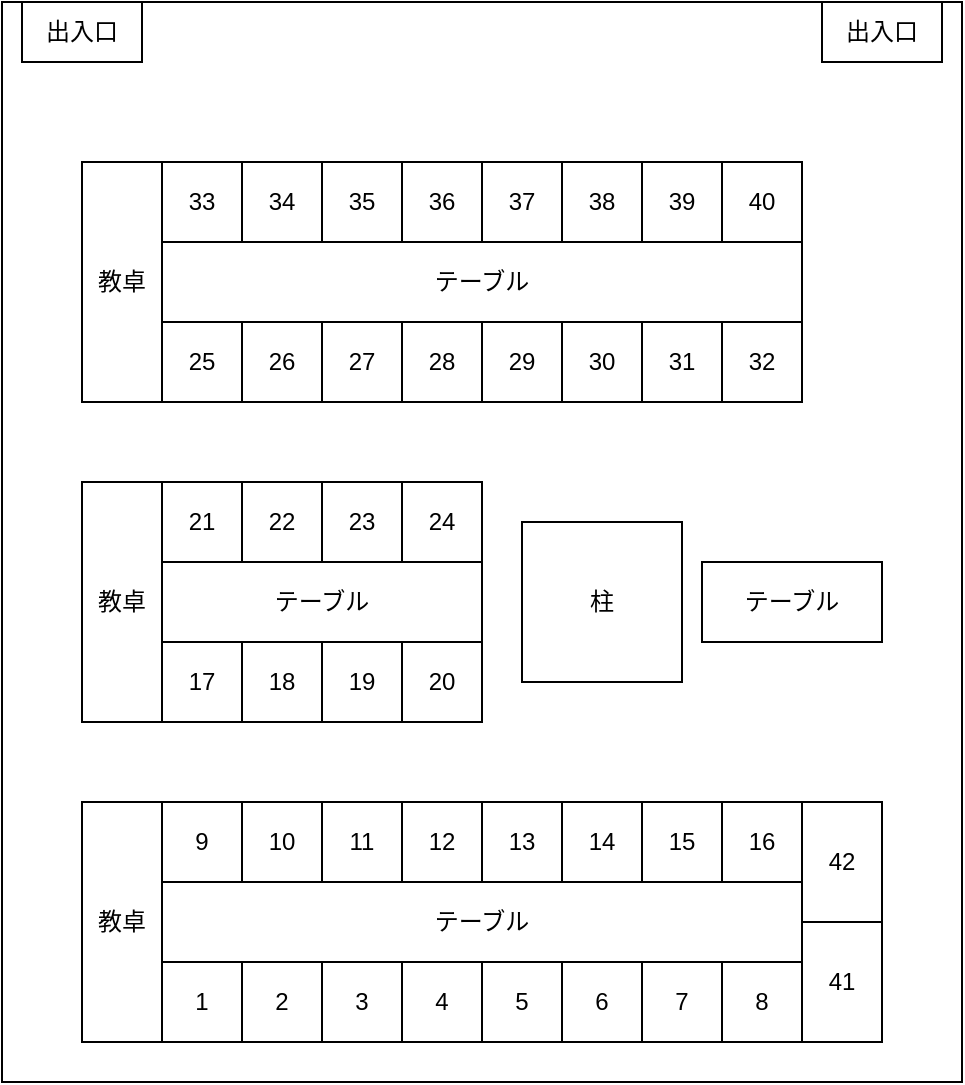 <mxfile>
    <diagram id="u_1OhojnDqp91_Aj7S2e" name="ページ1">
        <mxGraphModel dx="1214" dy="1074" grid="1" gridSize="10" guides="1" tooltips="1" connect="1" arrows="1" fold="1" page="1" pageScale="1" pageWidth="850" pageHeight="1400" math="0" shadow="0">
            <root>
                <mxCell id="0"/>
                <mxCell id="1" parent="0"/>
                <mxCell id="57" value="" style="rounded=0;whiteSpace=wrap;html=1;" vertex="1" parent="1">
                    <mxGeometry x="40" y="90" width="480" height="540" as="geometry"/>
                </mxCell>
                <mxCell id="2" value="教卓" style="rounded=0;whiteSpace=wrap;html=1;direction=south;" parent="1" vertex="1">
                    <mxGeometry x="80" y="170" width="40" height="120" as="geometry"/>
                </mxCell>
                <mxCell id="3" value="教卓" style="rounded=0;whiteSpace=wrap;html=1;direction=south;" parent="1" vertex="1">
                    <mxGeometry x="80" y="330" width="40" height="120" as="geometry"/>
                </mxCell>
                <mxCell id="4" value="教卓" style="rounded=0;whiteSpace=wrap;html=1;direction=south;" parent="1" vertex="1">
                    <mxGeometry x="80" y="490" width="40" height="120" as="geometry"/>
                </mxCell>
                <mxCell id="5" value="テーブル" style="rounded=0;whiteSpace=wrap;html=1;horizontal=1;direction=south;" parent="1" vertex="1">
                    <mxGeometry x="120" y="530" width="320" height="40" as="geometry"/>
                </mxCell>
                <mxCell id="6" value="41&lt;span style=&quot;color: rgba(0, 0, 0, 0); font-family: monospace; font-size: 0px; text-align: start;&quot;&gt;%3CmxGraphModel%3E%3Croot%3E%3CmxCell%20id%3D%220%22%2F%3E%3CmxCell%20id%3D%221%22%20parent%3D%220%22%2F%3E%3CmxCell%20id%3D%222%22%20value%3D%22%E6%95%99%E5%8D%93%22%20style%3D%22rounded%3D0%3BwhiteSpace%3Dwrap%3Bhtml%3D1%3B%22%20vertex%3D%221%22%20parent%3D%221%22%3E%3CmxGeometry%20x%3D%22120%22%20y%3D%2280%22%20width%3D%22120%22%20height%3D%2240%22%20as%3D%22geometry%22%2F%3E%3C%2FmxCell%3E%3C%2Froot%3E%3C%2FmxGraphModel%3E&lt;/span&gt;" style="rounded=0;whiteSpace=wrap;html=1;direction=south;" parent="1" vertex="1">
                    <mxGeometry x="440" y="550" width="40" height="60" as="geometry"/>
                </mxCell>
                <mxCell id="7" value="42" style="rounded=0;whiteSpace=wrap;html=1;direction=south;" parent="1" vertex="1">
                    <mxGeometry x="440" y="490" width="40" height="60" as="geometry"/>
                </mxCell>
                <mxCell id="8" value="1" style="rounded=0;whiteSpace=wrap;html=1;direction=south;" parent="1" vertex="1">
                    <mxGeometry x="120" y="570" width="40" height="40" as="geometry"/>
                </mxCell>
                <mxCell id="9" value="2" style="rounded=0;whiteSpace=wrap;html=1;direction=south;" parent="1" vertex="1">
                    <mxGeometry x="160" y="570" width="40" height="40" as="geometry"/>
                </mxCell>
                <mxCell id="10" value="3" style="rounded=0;whiteSpace=wrap;html=1;direction=south;" parent="1" vertex="1">
                    <mxGeometry x="200" y="570" width="40" height="40" as="geometry"/>
                </mxCell>
                <mxCell id="11" value="4" style="rounded=0;whiteSpace=wrap;html=1;direction=south;" parent="1" vertex="1">
                    <mxGeometry x="240" y="570" width="40" height="40" as="geometry"/>
                </mxCell>
                <mxCell id="12" value="5" style="rounded=0;whiteSpace=wrap;html=1;direction=south;" parent="1" vertex="1">
                    <mxGeometry x="280" y="570" width="40" height="40" as="geometry"/>
                </mxCell>
                <mxCell id="13" value="6" style="rounded=0;whiteSpace=wrap;html=1;direction=south;" parent="1" vertex="1">
                    <mxGeometry x="320" y="570" width="40" height="40" as="geometry"/>
                </mxCell>
                <mxCell id="14" value="7" style="rounded=0;whiteSpace=wrap;html=1;direction=south;" parent="1" vertex="1">
                    <mxGeometry x="360" y="570" width="40" height="40" as="geometry"/>
                </mxCell>
                <mxCell id="15" value="8" style="rounded=0;whiteSpace=wrap;html=1;direction=south;" parent="1" vertex="1">
                    <mxGeometry x="400" y="570" width="40" height="40" as="geometry"/>
                </mxCell>
                <mxCell id="17" value="9" style="rounded=0;whiteSpace=wrap;html=1;direction=south;" parent="1" vertex="1">
                    <mxGeometry x="120" y="490" width="40" height="40" as="geometry"/>
                </mxCell>
                <mxCell id="18" value="10" style="rounded=0;whiteSpace=wrap;html=1;direction=south;" parent="1" vertex="1">
                    <mxGeometry x="160" y="490" width="40" height="40" as="geometry"/>
                </mxCell>
                <mxCell id="19" value="11" style="rounded=0;whiteSpace=wrap;html=1;direction=south;" parent="1" vertex="1">
                    <mxGeometry x="200" y="490" width="40" height="40" as="geometry"/>
                </mxCell>
                <mxCell id="20" value="12" style="rounded=0;whiteSpace=wrap;html=1;direction=south;" parent="1" vertex="1">
                    <mxGeometry x="240" y="490" width="40" height="40" as="geometry"/>
                </mxCell>
                <mxCell id="21" value="13" style="rounded=0;whiteSpace=wrap;html=1;direction=south;" parent="1" vertex="1">
                    <mxGeometry x="280" y="490" width="40" height="40" as="geometry"/>
                </mxCell>
                <mxCell id="22" value="14" style="rounded=0;whiteSpace=wrap;html=1;direction=south;" parent="1" vertex="1">
                    <mxGeometry x="320" y="490" width="40" height="40" as="geometry"/>
                </mxCell>
                <mxCell id="23" value="15" style="rounded=0;whiteSpace=wrap;html=1;direction=south;" parent="1" vertex="1">
                    <mxGeometry x="360" y="490" width="40" height="40" as="geometry"/>
                </mxCell>
                <mxCell id="24" value="16" style="rounded=0;whiteSpace=wrap;html=1;direction=south;" parent="1" vertex="1">
                    <mxGeometry x="400" y="490" width="40" height="40" as="geometry"/>
                </mxCell>
                <mxCell id="25" value="17" style="rounded=0;whiteSpace=wrap;html=1;direction=south;" parent="1" vertex="1">
                    <mxGeometry x="120" y="410" width="40" height="40" as="geometry"/>
                </mxCell>
                <mxCell id="26" value="18" style="rounded=0;whiteSpace=wrap;html=1;direction=south;" parent="1" vertex="1">
                    <mxGeometry x="160" y="410" width="40" height="40" as="geometry"/>
                </mxCell>
                <mxCell id="27" value="19" style="rounded=0;whiteSpace=wrap;html=1;direction=south;" parent="1" vertex="1">
                    <mxGeometry x="200" y="410" width="40" height="40" as="geometry"/>
                </mxCell>
                <mxCell id="28" value="20" style="rounded=0;whiteSpace=wrap;html=1;direction=south;" parent="1" vertex="1">
                    <mxGeometry x="240" y="410" width="40" height="40" as="geometry"/>
                </mxCell>
                <mxCell id="29" value="21" style="rounded=0;whiteSpace=wrap;html=1;direction=south;" parent="1" vertex="1">
                    <mxGeometry x="120" y="330" width="40" height="40" as="geometry"/>
                </mxCell>
                <mxCell id="30" value="22" style="rounded=0;whiteSpace=wrap;html=1;direction=south;" parent="1" vertex="1">
                    <mxGeometry x="160" y="330" width="40" height="40" as="geometry"/>
                </mxCell>
                <mxCell id="31" value="23" style="rounded=0;whiteSpace=wrap;html=1;direction=south;" parent="1" vertex="1">
                    <mxGeometry x="200" y="330" width="40" height="40" as="geometry"/>
                </mxCell>
                <mxCell id="32" value="24" style="rounded=0;whiteSpace=wrap;html=1;direction=south;" parent="1" vertex="1">
                    <mxGeometry x="240" y="330" width="40" height="40" as="geometry"/>
                </mxCell>
                <mxCell id="33" value="テーブル" style="rounded=0;whiteSpace=wrap;html=1;horizontal=1;direction=south;" parent="1" vertex="1">
                    <mxGeometry x="120" y="370" width="160" height="40" as="geometry"/>
                </mxCell>
                <mxCell id="34" value="テーブル" style="rounded=0;whiteSpace=wrap;html=1;horizontal=1;direction=south;" parent="1" vertex="1">
                    <mxGeometry x="120" y="210" width="320" height="40" as="geometry"/>
                </mxCell>
                <mxCell id="35" value="25" style="rounded=0;whiteSpace=wrap;html=1;direction=south;" parent="1" vertex="1">
                    <mxGeometry x="120" y="250" width="40" height="40" as="geometry"/>
                </mxCell>
                <mxCell id="36" value="26" style="rounded=0;whiteSpace=wrap;html=1;direction=south;" parent="1" vertex="1">
                    <mxGeometry x="160" y="250" width="40" height="40" as="geometry"/>
                </mxCell>
                <mxCell id="37" value="27" style="rounded=0;whiteSpace=wrap;html=1;direction=south;" parent="1" vertex="1">
                    <mxGeometry x="200" y="250" width="40" height="40" as="geometry"/>
                </mxCell>
                <mxCell id="38" value="28" style="rounded=0;whiteSpace=wrap;html=1;direction=south;" parent="1" vertex="1">
                    <mxGeometry x="240" y="250" width="40" height="40" as="geometry"/>
                </mxCell>
                <mxCell id="39" value="29" style="rounded=0;whiteSpace=wrap;html=1;direction=south;" parent="1" vertex="1">
                    <mxGeometry x="280" y="250" width="40" height="40" as="geometry"/>
                </mxCell>
                <mxCell id="40" value="30" style="rounded=0;whiteSpace=wrap;html=1;direction=south;" parent="1" vertex="1">
                    <mxGeometry x="320" y="250" width="40" height="40" as="geometry"/>
                </mxCell>
                <mxCell id="41" value="31" style="rounded=0;whiteSpace=wrap;html=1;direction=south;" parent="1" vertex="1">
                    <mxGeometry x="360" y="250" width="40" height="40" as="geometry"/>
                </mxCell>
                <mxCell id="42" value="32" style="rounded=0;whiteSpace=wrap;html=1;direction=south;" parent="1" vertex="1">
                    <mxGeometry x="400" y="250" width="40" height="40" as="geometry"/>
                </mxCell>
                <mxCell id="43" value="33" style="rounded=0;whiteSpace=wrap;html=1;direction=south;" parent="1" vertex="1">
                    <mxGeometry x="120" y="170" width="40" height="40" as="geometry"/>
                </mxCell>
                <mxCell id="44" value="34" style="rounded=0;whiteSpace=wrap;html=1;direction=south;" parent="1" vertex="1">
                    <mxGeometry x="160" y="170" width="40" height="40" as="geometry"/>
                </mxCell>
                <mxCell id="45" value="35" style="rounded=0;whiteSpace=wrap;html=1;direction=south;" parent="1" vertex="1">
                    <mxGeometry x="200" y="170" width="40" height="40" as="geometry"/>
                </mxCell>
                <mxCell id="46" value="36" style="rounded=0;whiteSpace=wrap;html=1;direction=south;" parent="1" vertex="1">
                    <mxGeometry x="240" y="170" width="40" height="40" as="geometry"/>
                </mxCell>
                <mxCell id="47" value="37" style="rounded=0;whiteSpace=wrap;html=1;direction=south;" parent="1" vertex="1">
                    <mxGeometry x="280" y="170" width="40" height="40" as="geometry"/>
                </mxCell>
                <mxCell id="48" value="38" style="rounded=0;whiteSpace=wrap;html=1;direction=south;" parent="1" vertex="1">
                    <mxGeometry x="320" y="170" width="40" height="40" as="geometry"/>
                </mxCell>
                <mxCell id="49" value="39" style="rounded=0;whiteSpace=wrap;html=1;direction=south;" parent="1" vertex="1">
                    <mxGeometry x="360" y="170" width="40" height="40" as="geometry"/>
                </mxCell>
                <mxCell id="50" value="40" style="rounded=0;whiteSpace=wrap;html=1;direction=south;" parent="1" vertex="1">
                    <mxGeometry x="400" y="170" width="40" height="40" as="geometry"/>
                </mxCell>
                <mxCell id="51" value="柱" style="whiteSpace=wrap;html=1;aspect=fixed;direction=south;" parent="1" vertex="1">
                    <mxGeometry x="300" y="350" width="80" height="80" as="geometry"/>
                </mxCell>
                <mxCell id="52" value="テーブル" style="rounded=0;whiteSpace=wrap;html=1;horizontal=1;verticalAlign=middle;labelPosition=center;verticalLabelPosition=middle;align=center;direction=south;" parent="1" vertex="1">
                    <mxGeometry x="390" y="370" width="90" height="40" as="geometry"/>
                </mxCell>
                <mxCell id="58" value="出入口" style="rounded=0;whiteSpace=wrap;html=1;" vertex="1" parent="1">
                    <mxGeometry x="50" y="90" width="60" height="30" as="geometry"/>
                </mxCell>
                <mxCell id="59" value="出入口" style="rounded=0;whiteSpace=wrap;html=1;" vertex="1" parent="1">
                    <mxGeometry x="450" y="90" width="60" height="30" as="geometry"/>
                </mxCell>
            </root>
        </mxGraphModel>
    </diagram>
</mxfile>